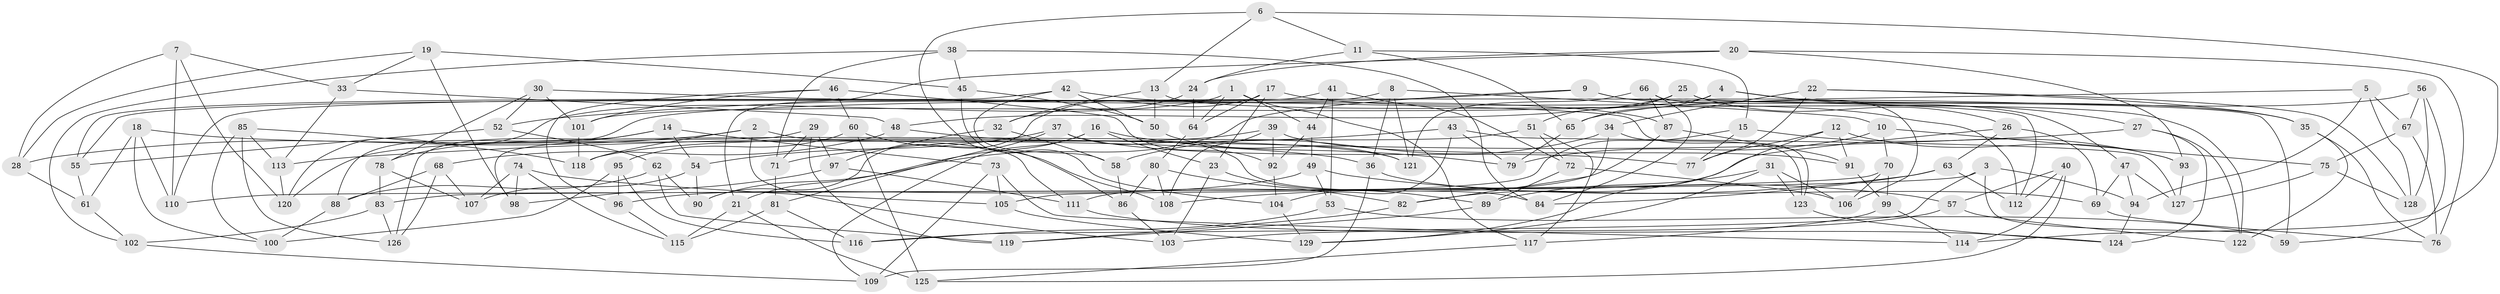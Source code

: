 // Generated by graph-tools (version 1.1) at 2025/57/03/09/25 04:57:39]
// undirected, 129 vertices, 258 edges
graph export_dot {
graph [start="1"]
  node [color=gray90,style=filled];
  1;
  2;
  3;
  4;
  5;
  6;
  7;
  8;
  9;
  10;
  11;
  12;
  13;
  14;
  15;
  16;
  17;
  18;
  19;
  20;
  21;
  22;
  23;
  24;
  25;
  26;
  27;
  28;
  29;
  30;
  31;
  32;
  33;
  34;
  35;
  36;
  37;
  38;
  39;
  40;
  41;
  42;
  43;
  44;
  45;
  46;
  47;
  48;
  49;
  50;
  51;
  52;
  53;
  54;
  55;
  56;
  57;
  58;
  59;
  60;
  61;
  62;
  63;
  64;
  65;
  66;
  67;
  68;
  69;
  70;
  71;
  72;
  73;
  74;
  75;
  76;
  77;
  78;
  79;
  80;
  81;
  82;
  83;
  84;
  85;
  86;
  87;
  88;
  89;
  90;
  91;
  92;
  93;
  94;
  95;
  96;
  97;
  98;
  99;
  100;
  101;
  102;
  103;
  104;
  105;
  106;
  107;
  108;
  109;
  110;
  111;
  112;
  113;
  114;
  115;
  116;
  117;
  118;
  119;
  120;
  121;
  122;
  123;
  124;
  125;
  126;
  127;
  128;
  129;
  1 -- 64;
  1 -- 117;
  1 -- 120;
  1 -- 44;
  2 -- 28;
  2 -- 111;
  2 -- 118;
  2 -- 103;
  3 -- 83;
  3 -- 59;
  3 -- 94;
  3 -- 116;
  4 -- 35;
  4 -- 101;
  4 -- 27;
  4 -- 65;
  5 -- 128;
  5 -- 88;
  5 -- 94;
  5 -- 67;
  6 -- 11;
  6 -- 114;
  6 -- 86;
  6 -- 13;
  7 -- 33;
  7 -- 110;
  7 -- 120;
  7 -- 28;
  8 -- 10;
  8 -- 36;
  8 -- 55;
  8 -- 121;
  9 -- 90;
  9 -- 47;
  9 -- 52;
  9 -- 112;
  10 -- 79;
  10 -- 70;
  10 -- 75;
  11 -- 24;
  11 -- 15;
  11 -- 65;
  12 -- 91;
  12 -- 93;
  12 -- 77;
  12 -- 129;
  13 -- 32;
  13 -- 122;
  13 -- 50;
  14 -- 126;
  14 -- 54;
  14 -- 73;
  14 -- 78;
  15 -- 105;
  15 -- 77;
  15 -- 93;
  16 -- 79;
  16 -- 109;
  16 -- 21;
  16 -- 23;
  17 -- 112;
  17 -- 90;
  17 -- 64;
  17 -- 23;
  18 -- 100;
  18 -- 36;
  18 -- 61;
  18 -- 110;
  19 -- 28;
  19 -- 45;
  19 -- 98;
  19 -- 33;
  20 -- 21;
  20 -- 93;
  20 -- 76;
  20 -- 24;
  21 -- 125;
  21 -- 115;
  22 -- 34;
  22 -- 77;
  22 -- 35;
  22 -- 128;
  23 -- 103;
  23 -- 89;
  24 -- 32;
  24 -- 64;
  25 -- 26;
  25 -- 59;
  25 -- 48;
  25 -- 51;
  26 -- 82;
  26 -- 63;
  26 -- 69;
  27 -- 124;
  27 -- 122;
  27 -- 113;
  28 -- 61;
  29 -- 98;
  29 -- 119;
  29 -- 71;
  29 -- 97;
  30 -- 52;
  30 -- 123;
  30 -- 78;
  30 -- 101;
  31 -- 89;
  31 -- 123;
  31 -- 106;
  31 -- 129;
  32 -- 58;
  32 -- 97;
  33 -- 48;
  33 -- 113;
  34 -- 123;
  34 -- 58;
  34 -- 82;
  35 -- 76;
  35 -- 122;
  36 -- 109;
  36 -- 69;
  37 -- 81;
  37 -- 77;
  37 -- 84;
  37 -- 54;
  38 -- 102;
  38 -- 84;
  38 -- 45;
  38 -- 71;
  39 -- 92;
  39 -- 91;
  39 -- 118;
  39 -- 108;
  40 -- 57;
  40 -- 125;
  40 -- 114;
  40 -- 112;
  41 -- 110;
  41 -- 44;
  41 -- 72;
  41 -- 53;
  42 -- 55;
  42 -- 58;
  42 -- 50;
  42 -- 87;
  43 -- 79;
  43 -- 71;
  43 -- 104;
  43 -- 127;
  44 -- 49;
  44 -- 92;
  45 -- 50;
  45 -- 104;
  46 -- 92;
  46 -- 96;
  46 -- 60;
  46 -- 101;
  47 -- 127;
  47 -- 69;
  47 -- 94;
  48 -- 121;
  48 -- 68;
  49 -- 57;
  49 -- 53;
  49 -- 96;
  50 -- 121;
  51 -- 120;
  51 -- 72;
  51 -- 117;
  52 -- 55;
  52 -- 62;
  53 -- 116;
  53 -- 59;
  54 -- 90;
  54 -- 107;
  55 -- 61;
  56 -- 59;
  56 -- 65;
  56 -- 128;
  56 -- 67;
  57 -- 122;
  57 -- 103;
  58 -- 86;
  60 -- 95;
  60 -- 125;
  60 -- 108;
  61 -- 102;
  62 -- 119;
  62 -- 90;
  62 -- 88;
  63 -- 112;
  63 -- 84;
  63 -- 108;
  64 -- 80;
  65 -- 79;
  66 -- 121;
  66 -- 87;
  66 -- 106;
  66 -- 84;
  67 -- 75;
  67 -- 76;
  68 -- 126;
  68 -- 88;
  68 -- 107;
  69 -- 76;
  70 -- 106;
  70 -- 99;
  70 -- 110;
  71 -- 81;
  72 -- 89;
  72 -- 106;
  73 -- 109;
  73 -- 105;
  73 -- 114;
  74 -- 115;
  74 -- 107;
  74 -- 105;
  74 -- 98;
  75 -- 127;
  75 -- 128;
  78 -- 107;
  78 -- 83;
  80 -- 82;
  80 -- 86;
  80 -- 108;
  81 -- 116;
  81 -- 115;
  82 -- 119;
  83 -- 102;
  83 -- 126;
  85 -- 126;
  85 -- 100;
  85 -- 118;
  85 -- 113;
  86 -- 103;
  87 -- 91;
  87 -- 111;
  88 -- 100;
  89 -- 119;
  91 -- 99;
  92 -- 104;
  93 -- 127;
  94 -- 124;
  95 -- 116;
  95 -- 96;
  95 -- 100;
  96 -- 115;
  97 -- 111;
  97 -- 98;
  99 -- 114;
  99 -- 117;
  101 -- 118;
  102 -- 109;
  104 -- 129;
  105 -- 129;
  111 -- 124;
  113 -- 120;
  117 -- 125;
  123 -- 124;
}

